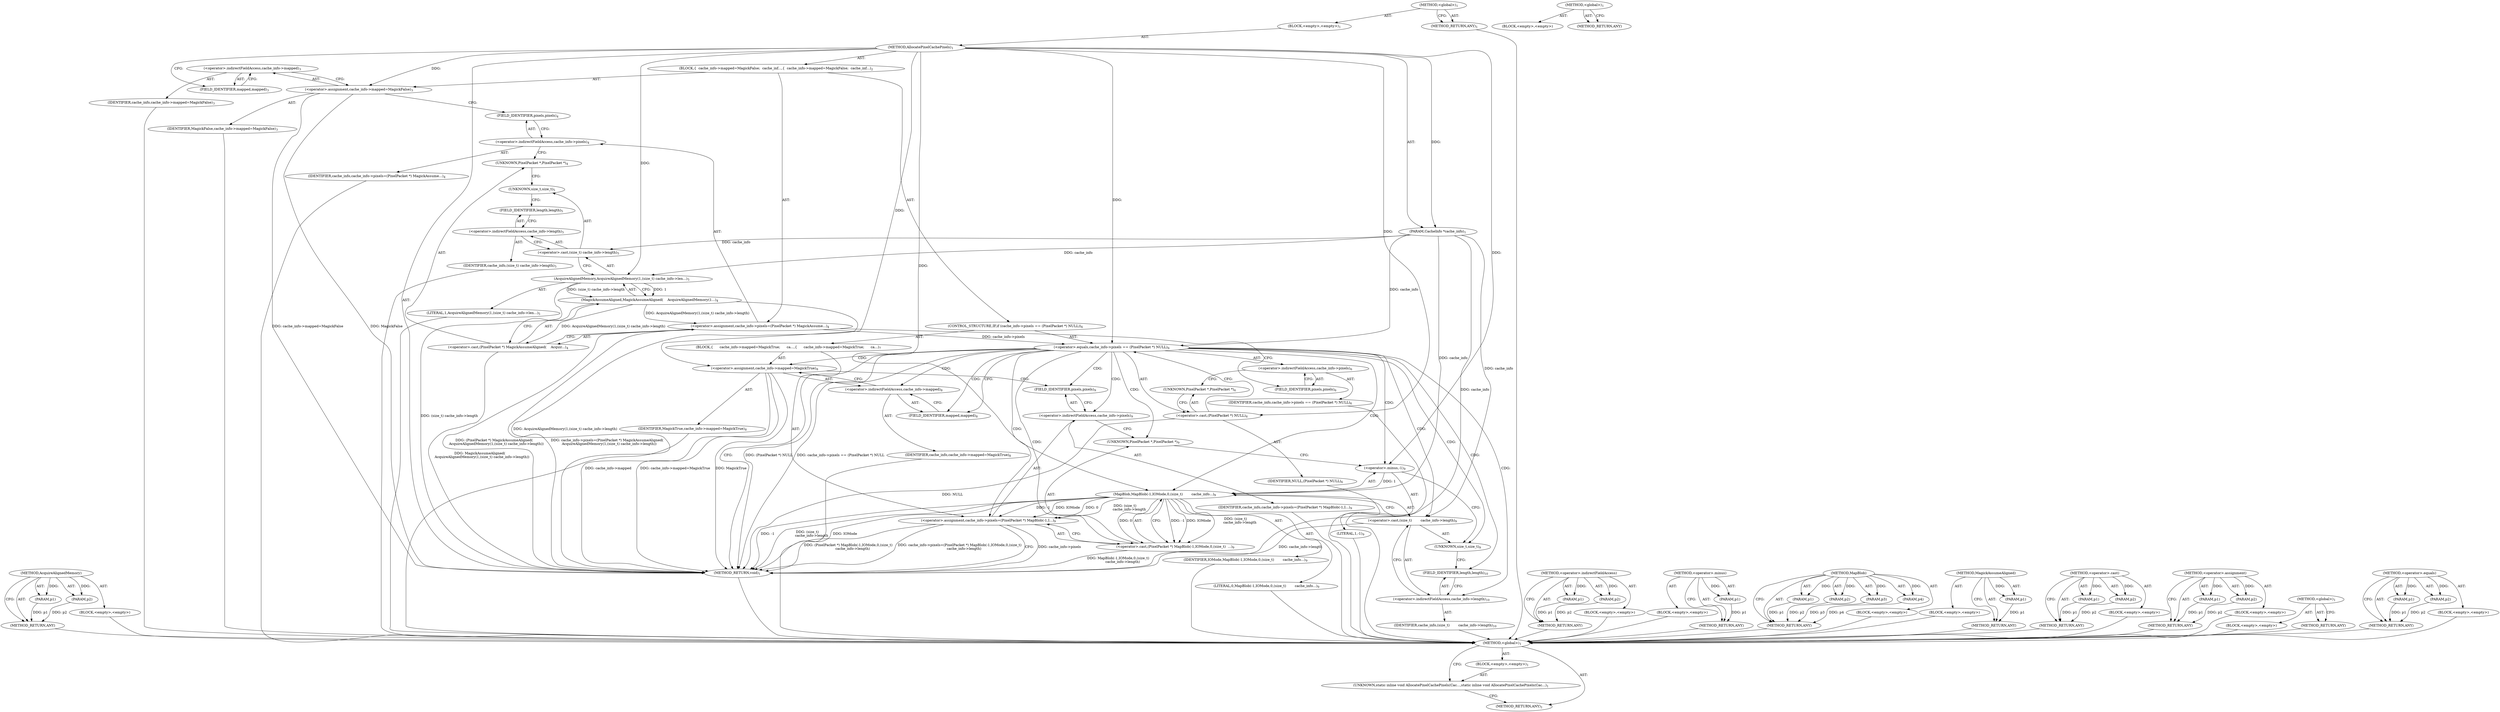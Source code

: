digraph "&lt;global&gt;" {
vulnerable_98 [label=<(METHOD,AcquireAlignedMemory)>];
vulnerable_99 [label=<(PARAM,p1)>];
vulnerable_100 [label=<(PARAM,p2)>];
vulnerable_101 [label=<(BLOCK,&lt;empty&gt;,&lt;empty&gt;)>];
vulnerable_102 [label=<(METHOD_RETURN,ANY)>];
vulnerable_6 [label=<(METHOD,&lt;global&gt;)<SUB>1</SUB>>];
vulnerable_7 [label=<(BLOCK,&lt;empty&gt;,&lt;empty&gt;)<SUB>1</SUB>>];
vulnerable_8 [label=<(METHOD,AllocatePixelCachePixels)<SUB>1</SUB>>];
vulnerable_9 [label=<(PARAM,CacheInfo *cache_info)<SUB>1</SUB>>];
vulnerable_10 [label=<(BLOCK,{
  cache_info-&gt;mapped=MagickFalse;
  cache_inf...,{
  cache_info-&gt;mapped=MagickFalse;
  cache_inf...)<SUB>2</SUB>>];
vulnerable_11 [label=<(&lt;operator&gt;.assignment,cache_info-&gt;mapped=MagickFalse)<SUB>3</SUB>>];
vulnerable_12 [label=<(&lt;operator&gt;.indirectFieldAccess,cache_info-&gt;mapped)<SUB>3</SUB>>];
vulnerable_13 [label=<(IDENTIFIER,cache_info,cache_info-&gt;mapped=MagickFalse)<SUB>3</SUB>>];
vulnerable_14 [label=<(FIELD_IDENTIFIER,mapped,mapped)<SUB>3</SUB>>];
vulnerable_15 [label=<(IDENTIFIER,MagickFalse,cache_info-&gt;mapped=MagickFalse)<SUB>3</SUB>>];
vulnerable_16 [label=<(&lt;operator&gt;.assignment,cache_info-&gt;pixels=(PixelPacket *) MagickAssume...)<SUB>4</SUB>>];
vulnerable_17 [label=<(&lt;operator&gt;.indirectFieldAccess,cache_info-&gt;pixels)<SUB>4</SUB>>];
vulnerable_18 [label=<(IDENTIFIER,cache_info,cache_info-&gt;pixels=(PixelPacket *) MagickAssume...)<SUB>4</SUB>>];
vulnerable_19 [label=<(FIELD_IDENTIFIER,pixels,pixels)<SUB>4</SUB>>];
vulnerable_20 [label=<(&lt;operator&gt;.cast,(PixelPacket *) MagickAssumeAligned(
    Acquir...)<SUB>4</SUB>>];
vulnerable_21 [label=<(UNKNOWN,PixelPacket *,PixelPacket *)<SUB>4</SUB>>];
vulnerable_22 [label=<(MagickAssumeAligned,MagickAssumeAligned(
    AcquireAlignedMemory(1...)<SUB>4</SUB>>];
vulnerable_23 [label=<(AcquireAlignedMemory,AcquireAlignedMemory(1,(size_t) cache_info-&gt;len...)<SUB>5</SUB>>];
vulnerable_24 [label=<(LITERAL,1,AcquireAlignedMemory(1,(size_t) cache_info-&gt;len...)<SUB>5</SUB>>];
vulnerable_25 [label=<(&lt;operator&gt;.cast,(size_t) cache_info-&gt;length)<SUB>5</SUB>>];
vulnerable_26 [label=<(UNKNOWN,size_t,size_t)<SUB>5</SUB>>];
vulnerable_27 [label=<(&lt;operator&gt;.indirectFieldAccess,cache_info-&gt;length)<SUB>5</SUB>>];
vulnerable_28 [label=<(IDENTIFIER,cache_info,(size_t) cache_info-&gt;length)<SUB>5</SUB>>];
vulnerable_29 [label=<(FIELD_IDENTIFIER,length,length)<SUB>5</SUB>>];
vulnerable_30 [label=<(CONTROL_STRUCTURE,IF,if (cache_info-&gt;pixels == (PixelPacket *) NULL))<SUB>6</SUB>>];
vulnerable_31 [label=<(&lt;operator&gt;.equals,cache_info-&gt;pixels == (PixelPacket *) NULL)<SUB>6</SUB>>];
vulnerable_32 [label=<(&lt;operator&gt;.indirectFieldAccess,cache_info-&gt;pixels)<SUB>6</SUB>>];
vulnerable_33 [label=<(IDENTIFIER,cache_info,cache_info-&gt;pixels == (PixelPacket *) NULL)<SUB>6</SUB>>];
vulnerable_34 [label=<(FIELD_IDENTIFIER,pixels,pixels)<SUB>6</SUB>>];
vulnerable_35 [label=<(&lt;operator&gt;.cast,(PixelPacket *) NULL)<SUB>6</SUB>>];
vulnerable_36 [label=<(UNKNOWN,PixelPacket *,PixelPacket *)<SUB>6</SUB>>];
vulnerable_37 [label=<(IDENTIFIER,NULL,(PixelPacket *) NULL)<SUB>6</SUB>>];
vulnerable_38 [label=<(BLOCK,{
      cache_info-&gt;mapped=MagickTrue;
      ca...,{
      cache_info-&gt;mapped=MagickTrue;
      ca...)<SUB>7</SUB>>];
vulnerable_39 [label=<(&lt;operator&gt;.assignment,cache_info-&gt;mapped=MagickTrue)<SUB>8</SUB>>];
vulnerable_40 [label=<(&lt;operator&gt;.indirectFieldAccess,cache_info-&gt;mapped)<SUB>8</SUB>>];
vulnerable_41 [label=<(IDENTIFIER,cache_info,cache_info-&gt;mapped=MagickTrue)<SUB>8</SUB>>];
vulnerable_42 [label=<(FIELD_IDENTIFIER,mapped,mapped)<SUB>8</SUB>>];
vulnerable_43 [label=<(IDENTIFIER,MagickTrue,cache_info-&gt;mapped=MagickTrue)<SUB>8</SUB>>];
vulnerable_44 [label=<(&lt;operator&gt;.assignment,cache_info-&gt;pixels=(PixelPacket *) MapBlob(-1,I...)<SUB>9</SUB>>];
vulnerable_45 [label=<(&lt;operator&gt;.indirectFieldAccess,cache_info-&gt;pixels)<SUB>9</SUB>>];
vulnerable_46 [label=<(IDENTIFIER,cache_info,cache_info-&gt;pixels=(PixelPacket *) MapBlob(-1,I...)<SUB>9</SUB>>];
vulnerable_47 [label=<(FIELD_IDENTIFIER,pixels,pixels)<SUB>9</SUB>>];
vulnerable_48 [label=<(&lt;operator&gt;.cast,(PixelPacket *) MapBlob(-1,IOMode,0,(size_t)
  ...)<SUB>9</SUB>>];
vulnerable_49 [label=<(UNKNOWN,PixelPacket *,PixelPacket *)<SUB>9</SUB>>];
vulnerable_50 [label=<(MapBlob,MapBlob(-1,IOMode,0,(size_t)
        cache_info...)<SUB>9</SUB>>];
vulnerable_51 [label=<(&lt;operator&gt;.minus,-1)<SUB>9</SUB>>];
vulnerable_52 [label=<(LITERAL,1,-1)<SUB>9</SUB>>];
vulnerable_53 [label=<(IDENTIFIER,IOMode,MapBlob(-1,IOMode,0,(size_t)
        cache_info...)<SUB>9</SUB>>];
vulnerable_54 [label=<(LITERAL,0,MapBlob(-1,IOMode,0,(size_t)
        cache_info...)<SUB>9</SUB>>];
vulnerable_55 [label=<(&lt;operator&gt;.cast,(size_t)
        cache_info-&gt;length)<SUB>9</SUB>>];
vulnerable_56 [label=<(UNKNOWN,size_t,size_t)<SUB>9</SUB>>];
vulnerable_57 [label=<(&lt;operator&gt;.indirectFieldAccess,cache_info-&gt;length)<SUB>10</SUB>>];
vulnerable_58 [label=<(IDENTIFIER,cache_info,(size_t)
        cache_info-&gt;length)<SUB>10</SUB>>];
vulnerable_59 [label=<(FIELD_IDENTIFIER,length,length)<SUB>10</SUB>>];
vulnerable_60 [label=<(METHOD_RETURN,void)<SUB>1</SUB>>];
vulnerable_62 [label=<(METHOD_RETURN,ANY)<SUB>1</SUB>>];
vulnerable_84 [label=<(METHOD,&lt;operator&gt;.indirectFieldAccess)>];
vulnerable_85 [label=<(PARAM,p1)>];
vulnerable_86 [label=<(PARAM,p2)>];
vulnerable_87 [label=<(BLOCK,&lt;empty&gt;,&lt;empty&gt;)>];
vulnerable_88 [label=<(METHOD_RETURN,ANY)>];
vulnerable_115 [label=<(METHOD,&lt;operator&gt;.minus)>];
vulnerable_116 [label=<(PARAM,p1)>];
vulnerable_117 [label=<(BLOCK,&lt;empty&gt;,&lt;empty&gt;)>];
vulnerable_118 [label=<(METHOD_RETURN,ANY)>];
vulnerable_108 [label=<(METHOD,MapBlob)>];
vulnerable_109 [label=<(PARAM,p1)>];
vulnerable_110 [label=<(PARAM,p2)>];
vulnerable_111 [label=<(PARAM,p3)>];
vulnerable_112 [label=<(PARAM,p4)>];
vulnerable_113 [label=<(BLOCK,&lt;empty&gt;,&lt;empty&gt;)>];
vulnerable_114 [label=<(METHOD_RETURN,ANY)>];
vulnerable_94 [label=<(METHOD,MagickAssumeAligned)>];
vulnerable_95 [label=<(PARAM,p1)>];
vulnerable_96 [label=<(BLOCK,&lt;empty&gt;,&lt;empty&gt;)>];
vulnerable_97 [label=<(METHOD_RETURN,ANY)>];
vulnerable_89 [label=<(METHOD,&lt;operator&gt;.cast)>];
vulnerable_90 [label=<(PARAM,p1)>];
vulnerable_91 [label=<(PARAM,p2)>];
vulnerable_92 [label=<(BLOCK,&lt;empty&gt;,&lt;empty&gt;)>];
vulnerable_93 [label=<(METHOD_RETURN,ANY)>];
vulnerable_79 [label=<(METHOD,&lt;operator&gt;.assignment)>];
vulnerable_80 [label=<(PARAM,p1)>];
vulnerable_81 [label=<(PARAM,p2)>];
vulnerable_82 [label=<(BLOCK,&lt;empty&gt;,&lt;empty&gt;)>];
vulnerable_83 [label=<(METHOD_RETURN,ANY)>];
vulnerable_73 [label=<(METHOD,&lt;global&gt;)<SUB>1</SUB>>];
vulnerable_74 [label=<(BLOCK,&lt;empty&gt;,&lt;empty&gt;)>];
vulnerable_75 [label=<(METHOD_RETURN,ANY)>];
vulnerable_103 [label=<(METHOD,&lt;operator&gt;.equals)>];
vulnerable_104 [label=<(PARAM,p1)>];
vulnerable_105 [label=<(PARAM,p2)>];
vulnerable_106 [label=<(BLOCK,&lt;empty&gt;,&lt;empty&gt;)>];
vulnerable_107 [label=<(METHOD_RETURN,ANY)>];
fixed_6 [label=<(METHOD,&lt;global&gt;)<SUB>1</SUB>>];
fixed_7 [label=<(BLOCK,&lt;empty&gt;,&lt;empty&gt;)<SUB>1</SUB>>];
fixed_8 [label=<(UNKNOWN,static inline void AllocatePixelCachePixels(Cac...,static inline void AllocatePixelCachePixels(Cac...)<SUB>1</SUB>>];
fixed_9 [label=<(METHOD_RETURN,ANY)<SUB>1</SUB>>];
fixed_14 [label=<(METHOD,&lt;global&gt;)<SUB>1</SUB>>];
fixed_15 [label=<(BLOCK,&lt;empty&gt;,&lt;empty&gt;)>];
fixed_16 [label=<(METHOD_RETURN,ANY)>];
vulnerable_98 -> vulnerable_99  [key=0, label="AST: "];
vulnerable_98 -> vulnerable_99  [key=1, label="DDG: "];
vulnerable_98 -> vulnerable_101  [key=0, label="AST: "];
vulnerable_98 -> vulnerable_100  [key=0, label="AST: "];
vulnerable_98 -> vulnerable_100  [key=1, label="DDG: "];
vulnerable_98 -> vulnerable_102  [key=0, label="AST: "];
vulnerable_98 -> vulnerable_102  [key=1, label="CFG: "];
vulnerable_99 -> vulnerable_102  [key=0, label="DDG: p1"];
vulnerable_100 -> vulnerable_102  [key=0, label="DDG: p2"];
vulnerable_101 -> fixed_6  [key=0];
vulnerable_102 -> fixed_6  [key=0];
vulnerable_6 -> vulnerable_7  [key=0, label="AST: "];
vulnerable_6 -> vulnerable_62  [key=0, label="AST: "];
vulnerable_6 -> vulnerable_62  [key=1, label="CFG: "];
vulnerable_7 -> vulnerable_8  [key=0, label="AST: "];
vulnerable_8 -> vulnerable_9  [key=0, label="AST: "];
vulnerable_8 -> vulnerable_9  [key=1, label="DDG: "];
vulnerable_8 -> vulnerable_10  [key=0, label="AST: "];
vulnerable_8 -> vulnerable_60  [key=0, label="AST: "];
vulnerable_8 -> vulnerable_14  [key=0, label="CFG: "];
vulnerable_8 -> vulnerable_11  [key=0, label="DDG: "];
vulnerable_8 -> vulnerable_31  [key=0, label="DDG: "];
vulnerable_8 -> vulnerable_39  [key=0, label="DDG: "];
vulnerable_8 -> vulnerable_35  [key=0, label="DDG: "];
vulnerable_8 -> vulnerable_23  [key=0, label="DDG: "];
vulnerable_8 -> vulnerable_50  [key=0, label="DDG: "];
vulnerable_8 -> vulnerable_51  [key=0, label="DDG: "];
vulnerable_9 -> vulnerable_60  [key=0, label="DDG: cache_info"];
vulnerable_9 -> vulnerable_31  [key=0, label="DDG: cache_info"];
vulnerable_9 -> vulnerable_23  [key=0, label="DDG: cache_info"];
vulnerable_9 -> vulnerable_25  [key=0, label="DDG: cache_info"];
vulnerable_9 -> vulnerable_50  [key=0, label="DDG: cache_info"];
vulnerable_9 -> vulnerable_55  [key=0, label="DDG: cache_info"];
vulnerable_10 -> vulnerable_11  [key=0, label="AST: "];
vulnerable_10 -> vulnerable_16  [key=0, label="AST: "];
vulnerable_10 -> vulnerable_30  [key=0, label="AST: "];
vulnerable_11 -> vulnerable_12  [key=0, label="AST: "];
vulnerable_11 -> vulnerable_15  [key=0, label="AST: "];
vulnerable_11 -> vulnerable_19  [key=0, label="CFG: "];
vulnerable_11 -> vulnerable_60  [key=0, label="DDG: cache_info-&gt;mapped=MagickFalse"];
vulnerable_11 -> vulnerable_60  [key=1, label="DDG: MagickFalse"];
vulnerable_12 -> vulnerable_13  [key=0, label="AST: "];
vulnerable_12 -> vulnerable_14  [key=0, label="AST: "];
vulnerable_12 -> vulnerable_11  [key=0, label="CFG: "];
vulnerable_13 -> fixed_6  [key=0];
vulnerable_14 -> vulnerable_12  [key=0, label="CFG: "];
vulnerable_15 -> fixed_6  [key=0];
vulnerable_16 -> vulnerable_17  [key=0, label="AST: "];
vulnerable_16 -> vulnerable_20  [key=0, label="AST: "];
vulnerable_16 -> vulnerable_34  [key=0, label="CFG: "];
vulnerable_16 -> vulnerable_60  [key=0, label="DDG: (PixelPacket *) MagickAssumeAligned(
    AcquireAlignedMemory(1,(size_t) cache_info-&gt;length))"];
vulnerable_16 -> vulnerable_60  [key=1, label="DDG: cache_info-&gt;pixels=(PixelPacket *) MagickAssumeAligned(
    AcquireAlignedMemory(1,(size_t) cache_info-&gt;length))"];
vulnerable_16 -> vulnerable_31  [key=0, label="DDG: cache_info-&gt;pixels"];
vulnerable_17 -> vulnerable_18  [key=0, label="AST: "];
vulnerable_17 -> vulnerable_19  [key=0, label="AST: "];
vulnerable_17 -> vulnerable_21  [key=0, label="CFG: "];
vulnerable_18 -> fixed_6  [key=0];
vulnerable_19 -> vulnerable_17  [key=0, label="CFG: "];
vulnerable_20 -> vulnerable_21  [key=0, label="AST: "];
vulnerable_20 -> vulnerable_22  [key=0, label="AST: "];
vulnerable_20 -> vulnerable_16  [key=0, label="CFG: "];
vulnerable_20 -> vulnerable_60  [key=0, label="DDG: MagickAssumeAligned(
    AcquireAlignedMemory(1,(size_t) cache_info-&gt;length))"];
vulnerable_21 -> vulnerable_26  [key=0, label="CFG: "];
vulnerable_22 -> vulnerable_23  [key=0, label="AST: "];
vulnerable_22 -> vulnerable_20  [key=0, label="CFG: "];
vulnerable_22 -> vulnerable_20  [key=1, label="DDG: AcquireAlignedMemory(1,(size_t) cache_info-&gt;length)"];
vulnerable_22 -> vulnerable_60  [key=0, label="DDG: AcquireAlignedMemory(1,(size_t) cache_info-&gt;length)"];
vulnerable_22 -> vulnerable_16  [key=0, label="DDG: AcquireAlignedMemory(1,(size_t) cache_info-&gt;length)"];
vulnerable_23 -> vulnerable_24  [key=0, label="AST: "];
vulnerable_23 -> vulnerable_25  [key=0, label="AST: "];
vulnerable_23 -> vulnerable_22  [key=0, label="CFG: "];
vulnerable_23 -> vulnerable_22  [key=1, label="DDG: 1"];
vulnerable_23 -> vulnerable_22  [key=2, label="DDG: (size_t) cache_info-&gt;length"];
vulnerable_23 -> vulnerable_60  [key=0, label="DDG: (size_t) cache_info-&gt;length"];
vulnerable_24 -> fixed_6  [key=0];
vulnerable_25 -> vulnerable_26  [key=0, label="AST: "];
vulnerable_25 -> vulnerable_27  [key=0, label="AST: "];
vulnerable_25 -> vulnerable_23  [key=0, label="CFG: "];
vulnerable_26 -> vulnerable_29  [key=0, label="CFG: "];
vulnerable_27 -> vulnerable_28  [key=0, label="AST: "];
vulnerable_27 -> vulnerable_29  [key=0, label="AST: "];
vulnerable_27 -> vulnerable_25  [key=0, label="CFG: "];
vulnerable_28 -> fixed_6  [key=0];
vulnerable_29 -> vulnerable_27  [key=0, label="CFG: "];
vulnerable_30 -> vulnerable_31  [key=0, label="AST: "];
vulnerable_30 -> vulnerable_38  [key=0, label="AST: "];
vulnerable_31 -> vulnerable_32  [key=0, label="AST: "];
vulnerable_31 -> vulnerable_35  [key=0, label="AST: "];
vulnerable_31 -> vulnerable_60  [key=0, label="CFG: "];
vulnerable_31 -> vulnerable_60  [key=1, label="DDG: (PixelPacket *) NULL"];
vulnerable_31 -> vulnerable_60  [key=2, label="DDG: cache_info-&gt;pixels == (PixelPacket *) NULL"];
vulnerable_31 -> vulnerable_42  [key=0, label="CFG: "];
vulnerable_31 -> vulnerable_42  [key=1, label="CDG: "];
vulnerable_31 -> vulnerable_40  [key=0, label="CDG: "];
vulnerable_31 -> vulnerable_47  [key=0, label="CDG: "];
vulnerable_31 -> vulnerable_48  [key=0, label="CDG: "];
vulnerable_31 -> vulnerable_49  [key=0, label="CDG: "];
vulnerable_31 -> vulnerable_50  [key=0, label="CDG: "];
vulnerable_31 -> vulnerable_59  [key=0, label="CDG: "];
vulnerable_31 -> vulnerable_51  [key=0, label="CDG: "];
vulnerable_31 -> vulnerable_57  [key=0, label="CDG: "];
vulnerable_31 -> vulnerable_44  [key=0, label="CDG: "];
vulnerable_31 -> vulnerable_55  [key=0, label="CDG: "];
vulnerable_31 -> vulnerable_56  [key=0, label="CDG: "];
vulnerable_31 -> vulnerable_45  [key=0, label="CDG: "];
vulnerable_31 -> vulnerable_39  [key=0, label="CDG: "];
vulnerable_32 -> vulnerable_33  [key=0, label="AST: "];
vulnerable_32 -> vulnerable_34  [key=0, label="AST: "];
vulnerable_32 -> vulnerable_36  [key=0, label="CFG: "];
vulnerable_33 -> fixed_6  [key=0];
vulnerable_34 -> vulnerable_32  [key=0, label="CFG: "];
vulnerable_35 -> vulnerable_36  [key=0, label="AST: "];
vulnerable_35 -> vulnerable_37  [key=0, label="AST: "];
vulnerable_35 -> vulnerable_31  [key=0, label="CFG: "];
vulnerable_35 -> vulnerable_60  [key=0, label="DDG: NULL"];
vulnerable_36 -> vulnerable_35  [key=0, label="CFG: "];
vulnerable_37 -> fixed_6  [key=0];
vulnerable_38 -> vulnerable_39  [key=0, label="AST: "];
vulnerable_38 -> vulnerable_44  [key=0, label="AST: "];
vulnerable_39 -> vulnerable_40  [key=0, label="AST: "];
vulnerable_39 -> vulnerable_43  [key=0, label="AST: "];
vulnerable_39 -> vulnerable_47  [key=0, label="CFG: "];
vulnerable_39 -> vulnerable_60  [key=0, label="DDG: cache_info-&gt;mapped"];
vulnerable_39 -> vulnerable_60  [key=1, label="DDG: cache_info-&gt;mapped=MagickTrue"];
vulnerable_39 -> vulnerable_60  [key=2, label="DDG: MagickTrue"];
vulnerable_40 -> vulnerable_41  [key=0, label="AST: "];
vulnerable_40 -> vulnerable_42  [key=0, label="AST: "];
vulnerable_40 -> vulnerable_39  [key=0, label="CFG: "];
vulnerable_41 -> fixed_6  [key=0];
vulnerable_42 -> vulnerable_40  [key=0, label="CFG: "];
vulnerable_43 -> fixed_6  [key=0];
vulnerable_44 -> vulnerable_45  [key=0, label="AST: "];
vulnerable_44 -> vulnerable_48  [key=0, label="AST: "];
vulnerable_44 -> vulnerable_60  [key=0, label="CFG: "];
vulnerable_44 -> vulnerable_60  [key=1, label="DDG: cache_info-&gt;pixels"];
vulnerable_44 -> vulnerable_60  [key=2, label="DDG: (PixelPacket *) MapBlob(-1,IOMode,0,(size_t)
        cache_info-&gt;length)"];
vulnerable_44 -> vulnerable_60  [key=3, label="DDG: cache_info-&gt;pixels=(PixelPacket *) MapBlob(-1,IOMode,0,(size_t)
        cache_info-&gt;length)"];
vulnerable_45 -> vulnerable_46  [key=0, label="AST: "];
vulnerable_45 -> vulnerable_47  [key=0, label="AST: "];
vulnerable_45 -> vulnerable_49  [key=0, label="CFG: "];
vulnerable_46 -> fixed_6  [key=0];
vulnerable_47 -> vulnerable_45  [key=0, label="CFG: "];
vulnerable_48 -> vulnerable_49  [key=0, label="AST: "];
vulnerable_48 -> vulnerable_50  [key=0, label="AST: "];
vulnerable_48 -> vulnerable_44  [key=0, label="CFG: "];
vulnerable_48 -> vulnerable_60  [key=0, label="DDG: MapBlob(-1,IOMode,0,(size_t)
        cache_info-&gt;length)"];
vulnerable_49 -> vulnerable_51  [key=0, label="CFG: "];
vulnerable_50 -> vulnerable_51  [key=0, label="AST: "];
vulnerable_50 -> vulnerable_53  [key=0, label="AST: "];
vulnerable_50 -> vulnerable_54  [key=0, label="AST: "];
vulnerable_50 -> vulnerable_55  [key=0, label="AST: "];
vulnerable_50 -> vulnerable_48  [key=0, label="CFG: "];
vulnerable_50 -> vulnerable_48  [key=1, label="DDG: -1"];
vulnerable_50 -> vulnerable_48  [key=2, label="DDG: IOMode"];
vulnerable_50 -> vulnerable_48  [key=3, label="DDG: 0"];
vulnerable_50 -> vulnerable_48  [key=4, label="DDG: (size_t)
        cache_info-&gt;length"];
vulnerable_50 -> vulnerable_60  [key=0, label="DDG: -1"];
vulnerable_50 -> vulnerable_60  [key=1, label="DDG: (size_t)
        cache_info-&gt;length"];
vulnerable_50 -> vulnerable_60  [key=2, label="DDG: IOMode"];
vulnerable_50 -> vulnerable_44  [key=0, label="DDG: -1"];
vulnerable_50 -> vulnerable_44  [key=1, label="DDG: IOMode"];
vulnerable_50 -> vulnerable_44  [key=2, label="DDG: 0"];
vulnerable_50 -> vulnerable_44  [key=3, label="DDG: (size_t)
        cache_info-&gt;length"];
vulnerable_51 -> vulnerable_52  [key=0, label="AST: "];
vulnerable_51 -> vulnerable_56  [key=0, label="CFG: "];
vulnerable_51 -> vulnerable_50  [key=0, label="DDG: 1"];
vulnerable_52 -> fixed_6  [key=0];
vulnerable_53 -> fixed_6  [key=0];
vulnerable_54 -> fixed_6  [key=0];
vulnerable_55 -> vulnerable_56  [key=0, label="AST: "];
vulnerable_55 -> vulnerable_57  [key=0, label="AST: "];
vulnerable_55 -> vulnerable_50  [key=0, label="CFG: "];
vulnerable_55 -> vulnerable_60  [key=0, label="DDG: cache_info-&gt;length"];
vulnerable_56 -> vulnerable_59  [key=0, label="CFG: "];
vulnerable_57 -> vulnerable_58  [key=0, label="AST: "];
vulnerable_57 -> vulnerable_59  [key=0, label="AST: "];
vulnerable_57 -> vulnerable_55  [key=0, label="CFG: "];
vulnerable_58 -> fixed_6  [key=0];
vulnerable_59 -> vulnerable_57  [key=0, label="CFG: "];
vulnerable_60 -> fixed_6  [key=0];
vulnerable_62 -> fixed_6  [key=0];
vulnerable_84 -> vulnerable_85  [key=0, label="AST: "];
vulnerable_84 -> vulnerable_85  [key=1, label="DDG: "];
vulnerable_84 -> vulnerable_87  [key=0, label="AST: "];
vulnerable_84 -> vulnerable_86  [key=0, label="AST: "];
vulnerable_84 -> vulnerable_86  [key=1, label="DDG: "];
vulnerable_84 -> vulnerable_88  [key=0, label="AST: "];
vulnerable_84 -> vulnerable_88  [key=1, label="CFG: "];
vulnerable_85 -> vulnerable_88  [key=0, label="DDG: p1"];
vulnerable_86 -> vulnerable_88  [key=0, label="DDG: p2"];
vulnerable_87 -> fixed_6  [key=0];
vulnerable_88 -> fixed_6  [key=0];
vulnerable_115 -> vulnerable_116  [key=0, label="AST: "];
vulnerable_115 -> vulnerable_116  [key=1, label="DDG: "];
vulnerable_115 -> vulnerable_117  [key=0, label="AST: "];
vulnerable_115 -> vulnerable_118  [key=0, label="AST: "];
vulnerable_115 -> vulnerable_118  [key=1, label="CFG: "];
vulnerable_116 -> vulnerable_118  [key=0, label="DDG: p1"];
vulnerable_117 -> fixed_6  [key=0];
vulnerable_118 -> fixed_6  [key=0];
vulnerable_108 -> vulnerable_109  [key=0, label="AST: "];
vulnerable_108 -> vulnerable_109  [key=1, label="DDG: "];
vulnerable_108 -> vulnerable_113  [key=0, label="AST: "];
vulnerable_108 -> vulnerable_110  [key=0, label="AST: "];
vulnerable_108 -> vulnerable_110  [key=1, label="DDG: "];
vulnerable_108 -> vulnerable_114  [key=0, label="AST: "];
vulnerable_108 -> vulnerable_114  [key=1, label="CFG: "];
vulnerable_108 -> vulnerable_111  [key=0, label="AST: "];
vulnerable_108 -> vulnerable_111  [key=1, label="DDG: "];
vulnerable_108 -> vulnerable_112  [key=0, label="AST: "];
vulnerable_108 -> vulnerable_112  [key=1, label="DDG: "];
vulnerable_109 -> vulnerable_114  [key=0, label="DDG: p1"];
vulnerable_110 -> vulnerable_114  [key=0, label="DDG: p2"];
vulnerable_111 -> vulnerable_114  [key=0, label="DDG: p3"];
vulnerable_112 -> vulnerable_114  [key=0, label="DDG: p4"];
vulnerable_113 -> fixed_6  [key=0];
vulnerable_114 -> fixed_6  [key=0];
vulnerable_94 -> vulnerable_95  [key=0, label="AST: "];
vulnerable_94 -> vulnerable_95  [key=1, label="DDG: "];
vulnerable_94 -> vulnerable_96  [key=0, label="AST: "];
vulnerable_94 -> vulnerable_97  [key=0, label="AST: "];
vulnerable_94 -> vulnerable_97  [key=1, label="CFG: "];
vulnerable_95 -> vulnerable_97  [key=0, label="DDG: p1"];
vulnerable_96 -> fixed_6  [key=0];
vulnerable_97 -> fixed_6  [key=0];
vulnerable_89 -> vulnerable_90  [key=0, label="AST: "];
vulnerable_89 -> vulnerable_90  [key=1, label="DDG: "];
vulnerable_89 -> vulnerable_92  [key=0, label="AST: "];
vulnerable_89 -> vulnerable_91  [key=0, label="AST: "];
vulnerable_89 -> vulnerable_91  [key=1, label="DDG: "];
vulnerable_89 -> vulnerable_93  [key=0, label="AST: "];
vulnerable_89 -> vulnerable_93  [key=1, label="CFG: "];
vulnerable_90 -> vulnerable_93  [key=0, label="DDG: p1"];
vulnerable_91 -> vulnerable_93  [key=0, label="DDG: p2"];
vulnerable_92 -> fixed_6  [key=0];
vulnerable_93 -> fixed_6  [key=0];
vulnerable_79 -> vulnerable_80  [key=0, label="AST: "];
vulnerable_79 -> vulnerable_80  [key=1, label="DDG: "];
vulnerable_79 -> vulnerable_82  [key=0, label="AST: "];
vulnerable_79 -> vulnerable_81  [key=0, label="AST: "];
vulnerable_79 -> vulnerable_81  [key=1, label="DDG: "];
vulnerable_79 -> vulnerable_83  [key=0, label="AST: "];
vulnerable_79 -> vulnerable_83  [key=1, label="CFG: "];
vulnerable_80 -> vulnerable_83  [key=0, label="DDG: p1"];
vulnerable_81 -> vulnerable_83  [key=0, label="DDG: p2"];
vulnerable_82 -> fixed_6  [key=0];
vulnerable_83 -> fixed_6  [key=0];
vulnerable_73 -> vulnerable_74  [key=0, label="AST: "];
vulnerable_73 -> vulnerable_75  [key=0, label="AST: "];
vulnerable_73 -> vulnerable_75  [key=1, label="CFG: "];
vulnerable_74 -> fixed_6  [key=0];
vulnerable_75 -> fixed_6  [key=0];
vulnerable_103 -> vulnerable_104  [key=0, label="AST: "];
vulnerable_103 -> vulnerable_104  [key=1, label="DDG: "];
vulnerable_103 -> vulnerable_106  [key=0, label="AST: "];
vulnerable_103 -> vulnerable_105  [key=0, label="AST: "];
vulnerable_103 -> vulnerable_105  [key=1, label="DDG: "];
vulnerable_103 -> vulnerable_107  [key=0, label="AST: "];
vulnerable_103 -> vulnerable_107  [key=1, label="CFG: "];
vulnerable_104 -> vulnerable_107  [key=0, label="DDG: p1"];
vulnerable_105 -> vulnerable_107  [key=0, label="DDG: p2"];
vulnerable_106 -> fixed_6  [key=0];
vulnerable_107 -> fixed_6  [key=0];
fixed_6 -> fixed_7  [key=0, label="AST: "];
fixed_6 -> fixed_9  [key=0, label="AST: "];
fixed_6 -> fixed_8  [key=0, label="CFG: "];
fixed_7 -> fixed_8  [key=0, label="AST: "];
fixed_8 -> fixed_9  [key=0, label="CFG: "];
fixed_14 -> fixed_15  [key=0, label="AST: "];
fixed_14 -> fixed_16  [key=0, label="AST: "];
fixed_14 -> fixed_16  [key=1, label="CFG: "];
}
